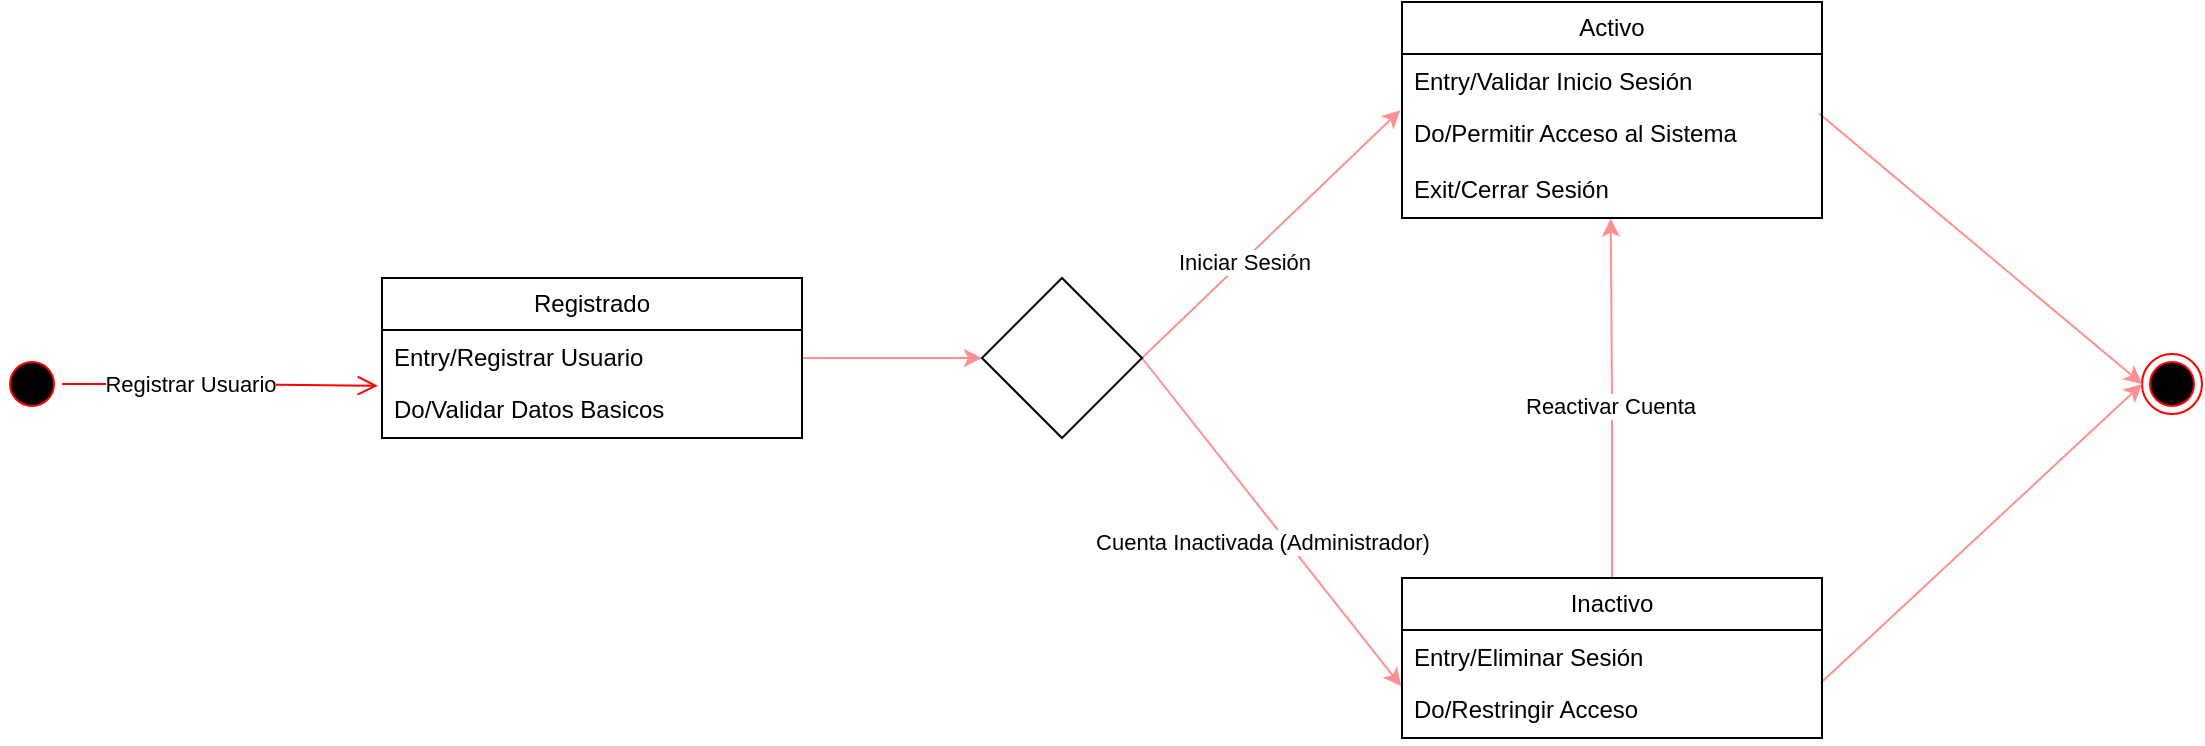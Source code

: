 <mxfile version="28.0.4">
  <diagram name="Página-1" id="nDO6c9fMUiC2ZfDT-kFN">
    <mxGraphModel grid="1" page="1" gridSize="10" guides="1" tooltips="1" connect="1" arrows="1" fold="1" pageScale="1" pageWidth="827" pageHeight="1169" math="0" shadow="0">
      <root>
        <mxCell id="0" />
        <mxCell id="1" parent="0" />
        <mxCell id="0wRoc-RUMOzECIPEcyJ_-1" value="Cuenta Inactivada (Administrador)" style="rounded=0;orthogonalLoop=1;jettySize=auto;html=1;entryX=-0.002;entryY=0.075;entryDx=0;entryDy=0;exitX=1;exitY=0.5;exitDx=0;exitDy=0;entryPerimeter=0;strokeColor=light-dark(#FF9090,#FF9090);" edge="1" parent="1" source="0wRoc-RUMOzECIPEcyJ_-23" target="0wRoc-RUMOzECIPEcyJ_-8">
          <mxGeometry x="0.046" y="-10" relative="1" as="geometry">
            <mxPoint as="offset" />
          </mxGeometry>
        </mxCell>
        <mxCell id="0wRoc-RUMOzECIPEcyJ_-2" value="" style="ellipse;html=1;shape=endState;fillColor=#000000;strokeColor=#ff0000;" vertex="1" parent="1">
          <mxGeometry x="1170" y="286" width="30" height="30" as="geometry" />
        </mxCell>
        <mxCell id="0wRoc-RUMOzECIPEcyJ_-3" style="rounded=0;orthogonalLoop=1;jettySize=auto;html=1;entryX=-0.004;entryY=0.074;entryDx=0;entryDy=0;exitX=1;exitY=0.5;exitDx=0;exitDy=0;entryPerimeter=0;strokeColor=light-dark(#FF9090,#FF9090);" edge="1" parent="1" source="0wRoc-RUMOzECIPEcyJ_-23" target="0wRoc-RUMOzECIPEcyJ_-13">
          <mxGeometry relative="1" as="geometry" />
        </mxCell>
        <mxCell id="0wRoc-RUMOzECIPEcyJ_-4" value="Iniciar Sesión" style="edgeLabel;html=1;align=center;verticalAlign=middle;resizable=0;points=[];" connectable="0" vertex="1" parent="0wRoc-RUMOzECIPEcyJ_-3">
          <mxGeometry x="0.395" y="-2" relative="1" as="geometry">
            <mxPoint x="-41" y="37" as="offset" />
          </mxGeometry>
        </mxCell>
        <mxCell id="0wRoc-RUMOzECIPEcyJ_-5" style="rounded=0;orthogonalLoop=1;jettySize=auto;html=1;entryX=0;entryY=0.5;entryDx=0;entryDy=0;exitX=0.997;exitY=0.018;exitDx=0;exitDy=0;exitPerimeter=0;strokeColor=light-dark(#FF9090,#FF9090);" edge="1" parent="1" source="0wRoc-RUMOzECIPEcyJ_-8" target="0wRoc-RUMOzECIPEcyJ_-2">
          <mxGeometry relative="1" as="geometry" />
        </mxCell>
        <mxCell id="0wRoc-RUMOzECIPEcyJ_-26" style="edgeStyle=orthogonalEdgeStyle;rounded=0;orthogonalLoop=1;jettySize=auto;html=1;entryX=0.497;entryY=1.011;entryDx=0;entryDy=0;entryPerimeter=0;strokeColor=light-dark(#FF9090,#FF9090);" edge="1" parent="1" source="0wRoc-RUMOzECIPEcyJ_-6" target="0wRoc-RUMOzECIPEcyJ_-25">
          <mxGeometry relative="1" as="geometry">
            <mxPoint x="890" y="310" as="targetPoint" />
          </mxGeometry>
        </mxCell>
        <mxCell id="0wRoc-RUMOzECIPEcyJ_-27" value="Reactivar Cuenta" style="edgeLabel;html=1;align=center;verticalAlign=middle;resizable=0;points=[];" connectable="0" vertex="1" parent="0wRoc-RUMOzECIPEcyJ_-26">
          <mxGeometry x="-0.044" y="1" relative="1" as="geometry">
            <mxPoint as="offset" />
          </mxGeometry>
        </mxCell>
        <mxCell id="0wRoc-RUMOzECIPEcyJ_-6" value="Inactivo" style="swimlane;fontStyle=0;childLayout=stackLayout;horizontal=1;startSize=26;fillColor=none;horizontalStack=0;resizeParent=1;resizeParentMax=0;resizeLast=0;collapsible=1;marginBottom=0;whiteSpace=wrap;html=1;" vertex="1" parent="1">
          <mxGeometry x="800" y="398" width="210" height="80" as="geometry" />
        </mxCell>
        <mxCell id="0wRoc-RUMOzECIPEcyJ_-7" value="Entry/Eliminar Sesión" style="text;strokeColor=none;fillColor=none;align=left;verticalAlign=top;spacingLeft=4;spacingRight=4;overflow=hidden;rotatable=0;points=[[0,0.5],[1,0.5]];portConstraint=eastwest;whiteSpace=wrap;html=1;" vertex="1" parent="0wRoc-RUMOzECIPEcyJ_-6">
          <mxGeometry y="26" width="210" height="26" as="geometry" />
        </mxCell>
        <mxCell id="0wRoc-RUMOzECIPEcyJ_-8" value="Do/Restringir Acceso" style="text;strokeColor=none;fillColor=none;align=left;verticalAlign=top;spacingLeft=4;spacingRight=4;overflow=hidden;rotatable=0;points=[[0,0.5],[1,0.5]];portConstraint=eastwest;whiteSpace=wrap;html=1;" vertex="1" parent="0wRoc-RUMOzECIPEcyJ_-6">
          <mxGeometry y="52" width="210" height="28" as="geometry" />
        </mxCell>
        <mxCell id="0wRoc-RUMOzECIPEcyJ_-10" style="rounded=0;orthogonalLoop=1;jettySize=auto;html=1;entryX=0;entryY=0.5;entryDx=0;entryDy=0;exitX=0.993;exitY=0.133;exitDx=0;exitDy=0;exitPerimeter=0;strokeColor=light-dark(#FF9090,#FF9090);fillColor=#a20025;" edge="1" parent="1" source="0wRoc-RUMOzECIPEcyJ_-13" target="0wRoc-RUMOzECIPEcyJ_-2">
          <mxGeometry relative="1" as="geometry" />
        </mxCell>
        <mxCell id="0wRoc-RUMOzECIPEcyJ_-11" value="Activo" style="swimlane;fontStyle=0;childLayout=stackLayout;horizontal=1;startSize=26;fillColor=none;horizontalStack=0;resizeParent=1;resizeParentMax=0;resizeLast=0;collapsible=1;marginBottom=0;whiteSpace=wrap;html=1;" vertex="1" parent="1">
          <mxGeometry x="800" y="110" width="210" height="108" as="geometry" />
        </mxCell>
        <mxCell id="0wRoc-RUMOzECIPEcyJ_-12" value="Entry/Validar Inicio Sesión&amp;nbsp;" style="text;strokeColor=none;fillColor=none;align=left;verticalAlign=top;spacingLeft=4;spacingRight=4;overflow=hidden;rotatable=0;points=[[0,0.5],[1,0.5]];portConstraint=eastwest;whiteSpace=wrap;html=1;" vertex="1" parent="0wRoc-RUMOzECIPEcyJ_-11">
          <mxGeometry y="26" width="210" height="26" as="geometry" />
        </mxCell>
        <mxCell id="0wRoc-RUMOzECIPEcyJ_-13" value="Do/Permitir Acceso al Sistema&amp;nbsp;" style="text;strokeColor=none;fillColor=none;align=left;verticalAlign=top;spacingLeft=4;spacingRight=4;overflow=hidden;rotatable=0;points=[[0,0.5],[1,0.5]];portConstraint=eastwest;whiteSpace=wrap;html=1;" vertex="1" parent="0wRoc-RUMOzECIPEcyJ_-11">
          <mxGeometry y="52" width="210" height="28" as="geometry" />
        </mxCell>
        <mxCell id="0wRoc-RUMOzECIPEcyJ_-25" value="Exit/Cerrar Sesión" style="text;strokeColor=none;fillColor=none;align=left;verticalAlign=top;spacingLeft=4;spacingRight=4;overflow=hidden;rotatable=0;points=[[0,0.5],[1,0.5]];portConstraint=eastwest;whiteSpace=wrap;html=1;" vertex="1" parent="0wRoc-RUMOzECIPEcyJ_-11">
          <mxGeometry y="80" width="210" height="28" as="geometry" />
        </mxCell>
        <mxCell id="0wRoc-RUMOzECIPEcyJ_-15" value="" style="ellipse;html=1;shape=startState;fillColor=#000000;strokeColor=#ff0000;" vertex="1" parent="1">
          <mxGeometry x="100" y="286" width="30" height="30" as="geometry" />
        </mxCell>
        <mxCell id="0wRoc-RUMOzECIPEcyJ_-16" value="" style="edgeStyle=orthogonalEdgeStyle;html=1;verticalAlign=bottom;endArrow=open;endSize=8;strokeColor=#ff0000;rounded=0;entryX=-0.01;entryY=0.069;entryDx=0;entryDy=0;entryPerimeter=0;" edge="1" parent="1" source="0wRoc-RUMOzECIPEcyJ_-15" target="0wRoc-RUMOzECIPEcyJ_-21">
          <mxGeometry relative="1" as="geometry">
            <mxPoint x="280" y="301" as="targetPoint" />
          </mxGeometry>
        </mxCell>
        <mxCell id="0wRoc-RUMOzECIPEcyJ_-17" value="Registrar Usuario" style="edgeLabel;html=1;align=center;verticalAlign=middle;resizable=0;points=[];" connectable="0" vertex="1" parent="0wRoc-RUMOzECIPEcyJ_-16">
          <mxGeometry x="-0.192" relative="1" as="geometry">
            <mxPoint as="offset" />
          </mxGeometry>
        </mxCell>
        <mxCell id="0wRoc-RUMOzECIPEcyJ_-18" style="edgeStyle=orthogonalEdgeStyle;rounded=0;orthogonalLoop=1;jettySize=auto;html=1;entryX=0;entryY=0.5;entryDx=0;entryDy=0;strokeColor=light-dark(#FF9090,#FF9090);" edge="1" parent="1" source="0wRoc-RUMOzECIPEcyJ_-19" target="0wRoc-RUMOzECIPEcyJ_-23">
          <mxGeometry relative="1" as="geometry" />
        </mxCell>
        <mxCell id="0wRoc-RUMOzECIPEcyJ_-19" value="Registrado" style="swimlane;fontStyle=0;childLayout=stackLayout;horizontal=1;startSize=26;fillColor=none;horizontalStack=0;resizeParent=1;resizeParentMax=0;resizeLast=0;collapsible=1;marginBottom=0;whiteSpace=wrap;html=1;" vertex="1" parent="1">
          <mxGeometry x="290" y="248" width="210" height="80" as="geometry" />
        </mxCell>
        <mxCell id="0wRoc-RUMOzECIPEcyJ_-20" value="Entry/Registrar Usuario" style="text;strokeColor=none;fillColor=none;align=left;verticalAlign=top;spacingLeft=4;spacingRight=4;overflow=hidden;rotatable=0;points=[[0,0.5],[1,0.5]];portConstraint=eastwest;whiteSpace=wrap;html=1;" vertex="1" parent="0wRoc-RUMOzECIPEcyJ_-19">
          <mxGeometry y="26" width="210" height="26" as="geometry" />
        </mxCell>
        <mxCell id="0wRoc-RUMOzECIPEcyJ_-21" value="Do/Validar Datos Basicos" style="text;strokeColor=none;fillColor=none;align=left;verticalAlign=top;spacingLeft=4;spacingRight=4;overflow=hidden;rotatable=0;points=[[0,0.5],[1,0.5]];portConstraint=eastwest;whiteSpace=wrap;html=1;" vertex="1" parent="0wRoc-RUMOzECIPEcyJ_-19">
          <mxGeometry y="52" width="210" height="28" as="geometry" />
        </mxCell>
        <mxCell id="0wRoc-RUMOzECIPEcyJ_-23" value="" style="rhombus;whiteSpace=wrap;html=1;" vertex="1" parent="1">
          <mxGeometry x="590" y="248" width="80" height="80" as="geometry" />
        </mxCell>
      </root>
    </mxGraphModel>
  </diagram>
</mxfile>

